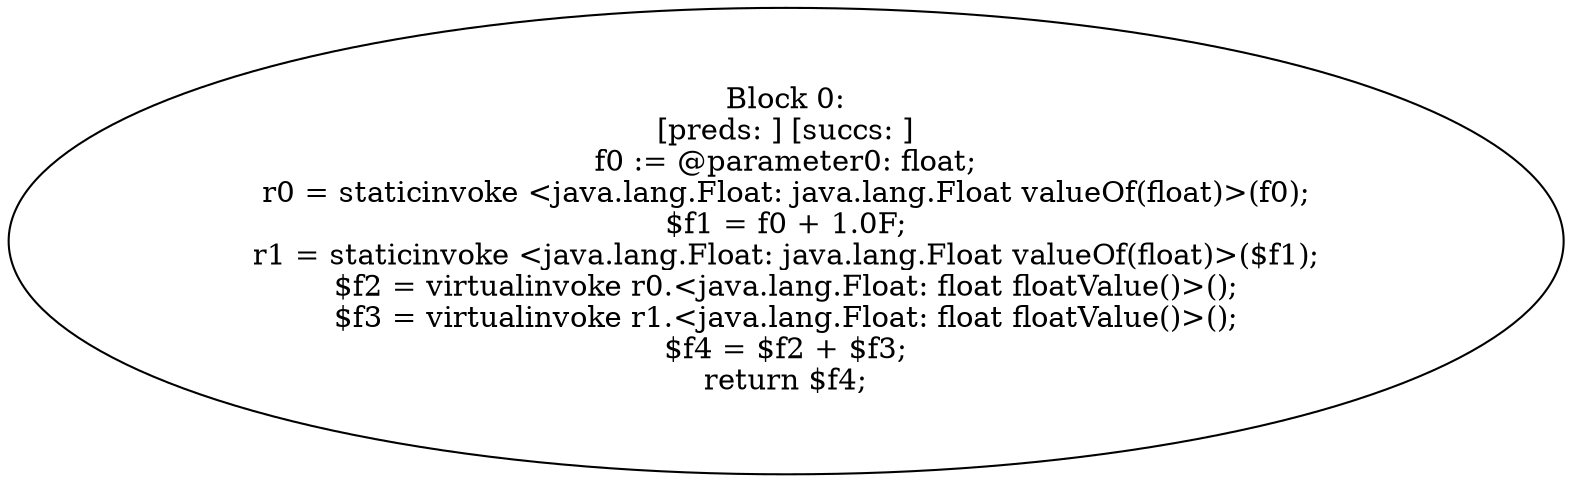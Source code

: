 digraph "unitGraph" {
    "Block 0:
[preds: ] [succs: ]
f0 := @parameter0: float;
r0 = staticinvoke <java.lang.Float: java.lang.Float valueOf(float)>(f0);
$f1 = f0 + 1.0F;
r1 = staticinvoke <java.lang.Float: java.lang.Float valueOf(float)>($f1);
$f2 = virtualinvoke r0.<java.lang.Float: float floatValue()>();
$f3 = virtualinvoke r1.<java.lang.Float: float floatValue()>();
$f4 = $f2 + $f3;
return $f4;
"
}
